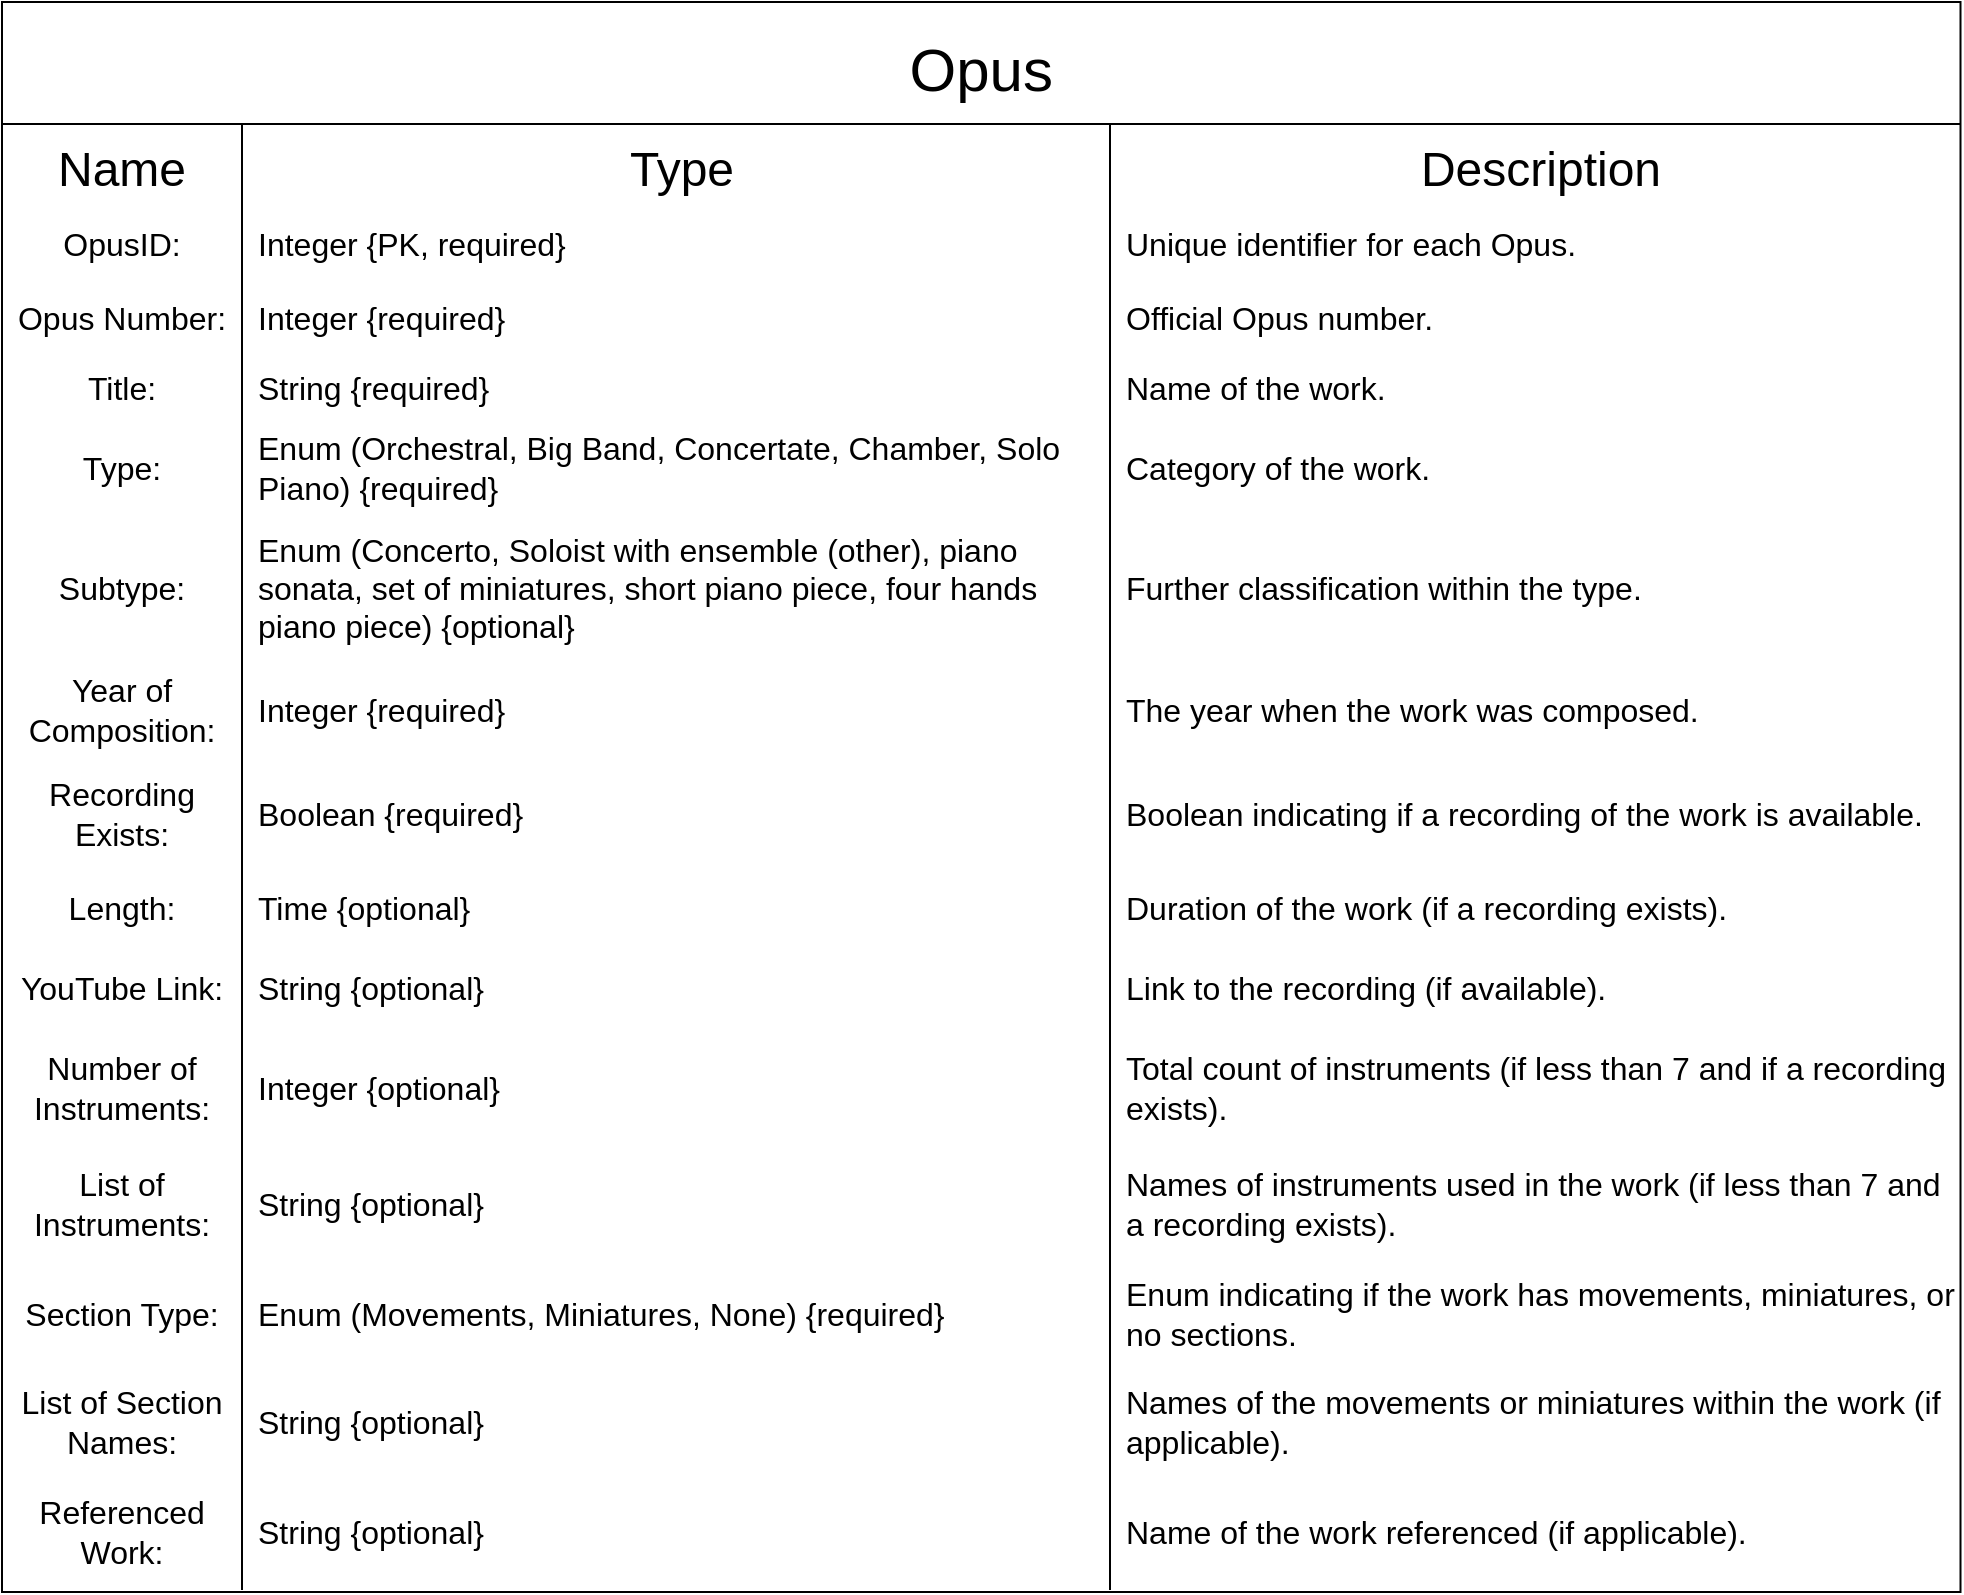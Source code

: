 <mxfile version="21.6.8" type="github">
  <diagram name="Page-1" id="4IrBOUdvrh_5Sq5YBgO_">
    <mxGraphModel dx="2505" dy="1277" grid="0" gridSize="10" guides="1" tooltips="1" connect="1" arrows="1" fold="1" page="0" pageScale="1" pageWidth="850" pageHeight="1100" math="0" shadow="0">
      <root>
        <mxCell id="0" />
        <mxCell id="1" parent="0" />
        <mxCell id="5cEYTImaFFyF1Rz-oEv8-1" value="Opus" style="shape=table;startSize=61;container=1;collapsible=0;childLayout=tableLayout;fixedRows=1;rowLines=0;fontStyle=0;strokeColor=default;fontSize=30;" vertex="1" parent="1">
          <mxGeometry x="-122" y="140" width="979.25" height="795.0" as="geometry" />
        </mxCell>
        <mxCell id="5cEYTImaFFyF1Rz-oEv8-58" style="shape=tableRow;horizontal=0;startSize=0;swimlaneHead=0;swimlaneBody=0;top=0;left=0;bottom=0;right=0;collapsible=0;dropTarget=0;fillColor=none;points=[[0,0.5],[1,0.5]];portConstraint=eastwest;strokeColor=inherit;fontSize=16;" vertex="1" parent="5cEYTImaFFyF1Rz-oEv8-1">
          <mxGeometry y="61" width="979.25" height="45" as="geometry" />
        </mxCell>
        <mxCell id="5cEYTImaFFyF1Rz-oEv8-59" value="Name" style="shape=partialRectangle;html=1;whiteSpace=wrap;connectable=0;fillColor=none;top=0;left=0;bottom=0;right=0;overflow=hidden;pointerEvents=1;strokeColor=inherit;fontSize=24;" vertex="1" parent="5cEYTImaFFyF1Rz-oEv8-58">
          <mxGeometry width="120" height="45" as="geometry">
            <mxRectangle width="120" height="45" as="alternateBounds" />
          </mxGeometry>
        </mxCell>
        <mxCell id="5cEYTImaFFyF1Rz-oEv8-60" value="Type" style="shape=partialRectangle;html=1;whiteSpace=wrap;connectable=0;fillColor=none;top=0;left=0;bottom=0;right=0;align=center;spacingLeft=6;overflow=hidden;strokeColor=inherit;fontSize=24;" vertex="1" parent="5cEYTImaFFyF1Rz-oEv8-58">
          <mxGeometry x="120" width="434" height="45" as="geometry">
            <mxRectangle width="434" height="45" as="alternateBounds" />
          </mxGeometry>
        </mxCell>
        <mxCell id="5cEYTImaFFyF1Rz-oEv8-61" value="Description" style="shape=partialRectangle;html=1;whiteSpace=wrap;connectable=0;fillColor=none;top=0;left=0;bottom=0;right=0;align=center;spacingLeft=6;overflow=hidden;strokeColor=inherit;fontSize=24;" vertex="1" parent="5cEYTImaFFyF1Rz-oEv8-58">
          <mxGeometry x="554" width="425" height="45" as="geometry">
            <mxRectangle width="425" height="45" as="alternateBounds" />
          </mxGeometry>
        </mxCell>
        <mxCell id="5cEYTImaFFyF1Rz-oEv8-2" value="" style="shape=tableRow;horizontal=0;startSize=0;swimlaneHead=0;swimlaneBody=0;top=0;left=0;bottom=0;right=0;collapsible=0;dropTarget=0;fillColor=none;points=[[0,0.5],[1,0.5]];portConstraint=eastwest;strokeColor=inherit;fontSize=16;" vertex="1" parent="5cEYTImaFFyF1Rz-oEv8-1">
          <mxGeometry y="106" width="979.25" height="30" as="geometry" />
        </mxCell>
        <mxCell id="5cEYTImaFFyF1Rz-oEv8-3" value="OpusID:" style="shape=partialRectangle;html=1;whiteSpace=wrap;connectable=0;fillColor=none;top=0;left=0;bottom=0;right=0;overflow=hidden;pointerEvents=1;strokeColor=inherit;fontSize=16;" vertex="1" parent="5cEYTImaFFyF1Rz-oEv8-2">
          <mxGeometry width="120" height="30" as="geometry">
            <mxRectangle width="120" height="30" as="alternateBounds" />
          </mxGeometry>
        </mxCell>
        <mxCell id="5cEYTImaFFyF1Rz-oEv8-4" value="Integer {PK, required}" style="shape=partialRectangle;html=1;whiteSpace=wrap;connectable=0;fillColor=none;top=0;left=0;bottom=0;right=0;align=left;spacingLeft=6;overflow=hidden;strokeColor=inherit;fontSize=16;" vertex="1" parent="5cEYTImaFFyF1Rz-oEv8-2">
          <mxGeometry x="120" width="434" height="30" as="geometry">
            <mxRectangle width="434" height="30" as="alternateBounds" />
          </mxGeometry>
        </mxCell>
        <mxCell id="5cEYTImaFFyF1Rz-oEv8-44" value="Unique identifier for each Opus." style="shape=partialRectangle;html=1;whiteSpace=wrap;connectable=0;fillColor=none;top=0;left=0;bottom=0;right=0;align=left;spacingLeft=6;overflow=hidden;strokeColor=inherit;fontSize=16;" vertex="1" parent="5cEYTImaFFyF1Rz-oEv8-2">
          <mxGeometry x="554" width="425" height="30" as="geometry">
            <mxRectangle width="425" height="30" as="alternateBounds" />
          </mxGeometry>
        </mxCell>
        <mxCell id="5cEYTImaFFyF1Rz-oEv8-5" value="" style="shape=tableRow;horizontal=0;startSize=0;swimlaneHead=0;swimlaneBody=0;top=0;left=0;bottom=0;right=0;collapsible=0;dropTarget=0;fillColor=none;points=[[0,0.5],[1,0.5]];portConstraint=eastwest;strokeColor=inherit;fontSize=16;" vertex="1" parent="5cEYTImaFFyF1Rz-oEv8-1">
          <mxGeometry y="136" width="979.25" height="43" as="geometry" />
        </mxCell>
        <mxCell id="5cEYTImaFFyF1Rz-oEv8-6" value="Opus Number:" style="shape=partialRectangle;html=1;whiteSpace=wrap;connectable=0;fillColor=none;top=0;left=0;bottom=0;right=0;overflow=hidden;strokeColor=inherit;fontSize=16;" vertex="1" parent="5cEYTImaFFyF1Rz-oEv8-5">
          <mxGeometry width="120" height="43" as="geometry">
            <mxRectangle width="120" height="43" as="alternateBounds" />
          </mxGeometry>
        </mxCell>
        <mxCell id="5cEYTImaFFyF1Rz-oEv8-7" value="Integer {required}" style="shape=partialRectangle;html=1;whiteSpace=wrap;connectable=0;fillColor=none;top=0;left=0;bottom=0;right=0;align=left;spacingLeft=6;overflow=hidden;strokeColor=inherit;fontSize=16;" vertex="1" parent="5cEYTImaFFyF1Rz-oEv8-5">
          <mxGeometry x="120" width="434" height="43" as="geometry">
            <mxRectangle width="434" height="43" as="alternateBounds" />
          </mxGeometry>
        </mxCell>
        <mxCell id="5cEYTImaFFyF1Rz-oEv8-45" value="Official Opus number." style="shape=partialRectangle;html=1;whiteSpace=wrap;connectable=0;fillColor=none;top=0;left=0;bottom=0;right=0;align=left;spacingLeft=6;overflow=hidden;strokeColor=inherit;fontSize=16;" vertex="1" parent="5cEYTImaFFyF1Rz-oEv8-5">
          <mxGeometry x="554" width="425" height="43" as="geometry">
            <mxRectangle width="425" height="43" as="alternateBounds" />
          </mxGeometry>
        </mxCell>
        <mxCell id="5cEYTImaFFyF1Rz-oEv8-8" value="" style="shape=tableRow;horizontal=0;startSize=0;swimlaneHead=0;swimlaneBody=0;top=0;left=0;bottom=0;right=0;collapsible=0;dropTarget=0;fillColor=none;points=[[0,0.5],[1,0.5]];portConstraint=eastwest;strokeColor=inherit;fontSize=16;" vertex="1" parent="5cEYTImaFFyF1Rz-oEv8-1">
          <mxGeometry y="179" width="979.25" height="28" as="geometry" />
        </mxCell>
        <mxCell id="5cEYTImaFFyF1Rz-oEv8-9" value="Title:" style="shape=partialRectangle;html=1;whiteSpace=wrap;connectable=0;fillColor=none;top=0;left=0;bottom=0;right=0;overflow=hidden;strokeColor=inherit;fontSize=16;" vertex="1" parent="5cEYTImaFFyF1Rz-oEv8-8">
          <mxGeometry width="120" height="28" as="geometry">
            <mxRectangle width="120" height="28" as="alternateBounds" />
          </mxGeometry>
        </mxCell>
        <mxCell id="5cEYTImaFFyF1Rz-oEv8-10" value="String {required}" style="shape=partialRectangle;html=1;whiteSpace=wrap;connectable=0;fillColor=none;top=0;left=0;bottom=0;right=0;align=left;spacingLeft=6;overflow=hidden;strokeColor=inherit;fontSize=16;" vertex="1" parent="5cEYTImaFFyF1Rz-oEv8-8">
          <mxGeometry x="120" width="434" height="28" as="geometry">
            <mxRectangle width="434" height="28" as="alternateBounds" />
          </mxGeometry>
        </mxCell>
        <mxCell id="5cEYTImaFFyF1Rz-oEv8-46" value="&lt;span style=&quot;color: rgb(0, 0, 0); font-family: Helvetica; font-size: 16px; font-style: normal; font-variant-ligatures: normal; font-variant-caps: normal; font-weight: 400; letter-spacing: normal; orphans: 2; text-align: left; text-indent: 0px; text-transform: none; widows: 2; word-spacing: 0px; -webkit-text-stroke-width: 0px; background-color: rgb(255, 255, 255); text-decoration-thickness: initial; text-decoration-style: initial; text-decoration-color: initial; float: none; display: inline !important;&quot;&gt;Name of the work.&lt;/span&gt;" style="shape=partialRectangle;html=1;whiteSpace=wrap;connectable=0;fillColor=none;top=0;left=0;bottom=0;right=0;align=left;spacingLeft=6;overflow=hidden;strokeColor=inherit;fontSize=16;" vertex="1" parent="5cEYTImaFFyF1Rz-oEv8-8">
          <mxGeometry x="554" width="425" height="28" as="geometry">
            <mxRectangle width="425" height="28" as="alternateBounds" />
          </mxGeometry>
        </mxCell>
        <mxCell id="5cEYTImaFFyF1Rz-oEv8-26" style="shape=tableRow;horizontal=0;startSize=0;swimlaneHead=0;swimlaneBody=0;top=0;left=0;bottom=0;right=0;collapsible=0;dropTarget=0;fillColor=none;points=[[0,0.5],[1,0.5]];portConstraint=eastwest;strokeColor=inherit;fontSize=16;" vertex="1" parent="5cEYTImaFFyF1Rz-oEv8-1">
          <mxGeometry y="207" width="979.25" height="51" as="geometry" />
        </mxCell>
        <mxCell id="5cEYTImaFFyF1Rz-oEv8-27" value="Type:" style="shape=partialRectangle;html=1;whiteSpace=wrap;connectable=0;fillColor=none;top=0;left=0;bottom=0;right=0;overflow=hidden;strokeColor=inherit;fontSize=16;" vertex="1" parent="5cEYTImaFFyF1Rz-oEv8-26">
          <mxGeometry width="120" height="51" as="geometry">
            <mxRectangle width="120" height="51" as="alternateBounds" />
          </mxGeometry>
        </mxCell>
        <mxCell id="5cEYTImaFFyF1Rz-oEv8-28" value="Enum (Orchestral, Big Band, Concertate, Chamber, Solo Piano) {required}" style="shape=partialRectangle;html=1;whiteSpace=wrap;connectable=0;fillColor=none;top=0;left=0;bottom=0;right=0;align=left;spacingLeft=6;overflow=hidden;strokeColor=inherit;fontSize=16;" vertex="1" parent="5cEYTImaFFyF1Rz-oEv8-26">
          <mxGeometry x="120" width="434" height="51" as="geometry">
            <mxRectangle width="434" height="51" as="alternateBounds" />
          </mxGeometry>
        </mxCell>
        <mxCell id="5cEYTImaFFyF1Rz-oEv8-47" value="&lt;span style=&quot;color: rgb(0, 0, 0); font-family: Helvetica; font-size: 16px; font-style: normal; font-variant-ligatures: normal; font-variant-caps: normal; font-weight: 400; letter-spacing: normal; orphans: 2; text-align: left; text-indent: 0px; text-transform: none; widows: 2; word-spacing: 0px; -webkit-text-stroke-width: 0px; background-color: rgb(255, 255, 255); text-decoration-thickness: initial; text-decoration-style: initial; text-decoration-color: initial; float: none; display: inline !important;&quot;&gt;Category of the work.&lt;/span&gt;" style="shape=partialRectangle;html=1;whiteSpace=wrap;connectable=0;fillColor=none;top=0;left=0;bottom=0;right=0;align=left;spacingLeft=6;overflow=hidden;strokeColor=inherit;fontSize=16;" vertex="1" parent="5cEYTImaFFyF1Rz-oEv8-26">
          <mxGeometry x="554" width="425" height="51" as="geometry">
            <mxRectangle width="425" height="51" as="alternateBounds" />
          </mxGeometry>
        </mxCell>
        <mxCell id="5cEYTImaFFyF1Rz-oEv8-23" style="shape=tableRow;horizontal=0;startSize=0;swimlaneHead=0;swimlaneBody=0;top=0;left=0;bottom=0;right=0;collapsible=0;dropTarget=0;fillColor=none;points=[[0,0.5],[1,0.5]];portConstraint=eastwest;strokeColor=inherit;fontSize=16;" vertex="1" parent="5cEYTImaFFyF1Rz-oEv8-1">
          <mxGeometry y="258" width="979.25" height="70" as="geometry" />
        </mxCell>
        <mxCell id="5cEYTImaFFyF1Rz-oEv8-24" value="Subtype:" style="shape=partialRectangle;html=1;whiteSpace=wrap;connectable=0;fillColor=none;top=0;left=0;bottom=0;right=0;overflow=hidden;strokeColor=inherit;fontSize=16;" vertex="1" parent="5cEYTImaFFyF1Rz-oEv8-23">
          <mxGeometry width="120" height="70" as="geometry">
            <mxRectangle width="120" height="70" as="alternateBounds" />
          </mxGeometry>
        </mxCell>
        <mxCell id="5cEYTImaFFyF1Rz-oEv8-25" value="Enum (Concerto, Soloist with ensemble (other), piano sonata, set of miniatures, short piano piece, four hands piano piece) {optional}" style="shape=partialRectangle;html=1;whiteSpace=wrap;connectable=0;fillColor=none;top=0;left=0;bottom=0;right=0;align=left;spacingLeft=6;overflow=hidden;strokeColor=inherit;fontSize=16;" vertex="1" parent="5cEYTImaFFyF1Rz-oEv8-23">
          <mxGeometry x="120" width="434" height="70" as="geometry">
            <mxRectangle width="434" height="70" as="alternateBounds" />
          </mxGeometry>
        </mxCell>
        <mxCell id="5cEYTImaFFyF1Rz-oEv8-48" value="&lt;span style=&quot;color: rgb(0, 0, 0); font-family: Helvetica; font-size: 16px; font-style: normal; font-variant-ligatures: normal; font-variant-caps: normal; font-weight: 400; letter-spacing: normal; orphans: 2; text-align: left; text-indent: 0px; text-transform: none; widows: 2; word-spacing: 0px; -webkit-text-stroke-width: 0px; background-color: rgb(255, 255, 255); text-decoration-thickness: initial; text-decoration-style: initial; text-decoration-color: initial; float: none; display: inline !important;&quot;&gt;Further classification within the type.&lt;/span&gt;" style="shape=partialRectangle;html=1;whiteSpace=wrap;connectable=0;fillColor=none;top=0;left=0;bottom=0;right=0;align=left;spacingLeft=6;overflow=hidden;strokeColor=inherit;fontSize=16;" vertex="1" parent="5cEYTImaFFyF1Rz-oEv8-23">
          <mxGeometry x="554" width="425" height="70" as="geometry">
            <mxRectangle width="425" height="70" as="alternateBounds" />
          </mxGeometry>
        </mxCell>
        <mxCell id="5cEYTImaFFyF1Rz-oEv8-20" style="shape=tableRow;horizontal=0;startSize=0;swimlaneHead=0;swimlaneBody=0;top=0;left=0;bottom=0;right=0;collapsible=0;dropTarget=0;fillColor=none;points=[[0,0.5],[1,0.5]];portConstraint=eastwest;strokeColor=inherit;fontSize=16;" vertex="1" parent="5cEYTImaFFyF1Rz-oEv8-1">
          <mxGeometry y="328" width="979.25" height="51" as="geometry" />
        </mxCell>
        <mxCell id="5cEYTImaFFyF1Rz-oEv8-21" value="Year of Composition:" style="shape=partialRectangle;html=1;whiteSpace=wrap;connectable=0;fillColor=none;top=0;left=0;bottom=0;right=0;overflow=hidden;strokeColor=inherit;fontSize=16;" vertex="1" parent="5cEYTImaFFyF1Rz-oEv8-20">
          <mxGeometry width="120" height="51" as="geometry">
            <mxRectangle width="120" height="51" as="alternateBounds" />
          </mxGeometry>
        </mxCell>
        <mxCell id="5cEYTImaFFyF1Rz-oEv8-22" value="Integer {required}" style="shape=partialRectangle;html=1;whiteSpace=wrap;connectable=0;fillColor=none;top=0;left=0;bottom=0;right=0;align=left;spacingLeft=6;overflow=hidden;strokeColor=inherit;fontSize=16;" vertex="1" parent="5cEYTImaFFyF1Rz-oEv8-20">
          <mxGeometry x="120" width="434" height="51" as="geometry">
            <mxRectangle width="434" height="51" as="alternateBounds" />
          </mxGeometry>
        </mxCell>
        <mxCell id="5cEYTImaFFyF1Rz-oEv8-49" value="&lt;span style=&quot;color: rgb(0, 0, 0); font-family: Helvetica; font-size: 16px; font-style: normal; font-variant-ligatures: normal; font-variant-caps: normal; font-weight: 400; letter-spacing: normal; orphans: 2; text-align: left; text-indent: 0px; text-transform: none; widows: 2; word-spacing: 0px; -webkit-text-stroke-width: 0px; background-color: rgb(255, 255, 255); text-decoration-thickness: initial; text-decoration-style: initial; text-decoration-color: initial; float: none; display: inline !important;&quot;&gt;The year when the work was composed.&lt;/span&gt;" style="shape=partialRectangle;html=1;whiteSpace=wrap;connectable=0;fillColor=none;top=0;left=0;bottom=0;right=0;align=left;spacingLeft=6;overflow=hidden;strokeColor=inherit;fontSize=16;" vertex="1" parent="5cEYTImaFFyF1Rz-oEv8-20">
          <mxGeometry x="554" width="425" height="51" as="geometry">
            <mxRectangle width="425" height="51" as="alternateBounds" />
          </mxGeometry>
        </mxCell>
        <mxCell id="5cEYTImaFFyF1Rz-oEv8-17" style="shape=tableRow;horizontal=0;startSize=0;swimlaneHead=0;swimlaneBody=0;top=0;left=0;bottom=0;right=0;collapsible=0;dropTarget=0;fillColor=none;points=[[0,0.5],[1,0.5]];portConstraint=eastwest;strokeColor=inherit;fontSize=16;" vertex="1" parent="5cEYTImaFFyF1Rz-oEv8-1">
          <mxGeometry y="379" width="979.25" height="53" as="geometry" />
        </mxCell>
        <mxCell id="5cEYTImaFFyF1Rz-oEv8-18" value="Recording Exists:" style="shape=partialRectangle;html=1;whiteSpace=wrap;connectable=0;fillColor=none;top=0;left=0;bottom=0;right=0;overflow=hidden;strokeColor=inherit;fontSize=16;" vertex="1" parent="5cEYTImaFFyF1Rz-oEv8-17">
          <mxGeometry width="120" height="53" as="geometry">
            <mxRectangle width="120" height="53" as="alternateBounds" />
          </mxGeometry>
        </mxCell>
        <mxCell id="5cEYTImaFFyF1Rz-oEv8-19" value="Boolean {required}" style="shape=partialRectangle;html=1;whiteSpace=wrap;connectable=0;fillColor=none;top=0;left=0;bottom=0;right=0;align=left;spacingLeft=6;overflow=hidden;strokeColor=inherit;fontSize=16;" vertex="1" parent="5cEYTImaFFyF1Rz-oEv8-17">
          <mxGeometry x="120" width="434" height="53" as="geometry">
            <mxRectangle width="434" height="53" as="alternateBounds" />
          </mxGeometry>
        </mxCell>
        <mxCell id="5cEYTImaFFyF1Rz-oEv8-50" value="&lt;span style=&quot;color: rgb(0, 0, 0); font-family: Helvetica; font-size: 16px; font-style: normal; font-variant-ligatures: normal; font-variant-caps: normal; font-weight: 400; letter-spacing: normal; orphans: 2; text-align: left; text-indent: 0px; text-transform: none; widows: 2; word-spacing: 0px; -webkit-text-stroke-width: 0px; background-color: rgb(255, 255, 255); text-decoration-thickness: initial; text-decoration-style: initial; text-decoration-color: initial; float: none; display: inline !important;&quot;&gt;Boolean indicating if a recording of the work is available.&lt;/span&gt;" style="shape=partialRectangle;html=1;whiteSpace=wrap;connectable=0;fillColor=none;top=0;left=0;bottom=0;right=0;align=left;spacingLeft=6;overflow=hidden;strokeColor=inherit;fontSize=16;" vertex="1" parent="5cEYTImaFFyF1Rz-oEv8-17">
          <mxGeometry x="554" width="425" height="53" as="geometry">
            <mxRectangle width="425" height="53" as="alternateBounds" />
          </mxGeometry>
        </mxCell>
        <mxCell id="5cEYTImaFFyF1Rz-oEv8-14" style="shape=tableRow;horizontal=0;startSize=0;swimlaneHead=0;swimlaneBody=0;top=0;left=0;bottom=0;right=0;collapsible=0;dropTarget=0;fillColor=none;points=[[0,0.5],[1,0.5]];portConstraint=eastwest;strokeColor=inherit;fontSize=16;" vertex="1" parent="5cEYTImaFFyF1Rz-oEv8-1">
          <mxGeometry y="432" width="979.25" height="41" as="geometry" />
        </mxCell>
        <mxCell id="5cEYTImaFFyF1Rz-oEv8-15" value="Length:" style="shape=partialRectangle;html=1;whiteSpace=wrap;connectable=0;fillColor=none;top=0;left=0;bottom=0;right=0;overflow=hidden;strokeColor=inherit;fontSize=16;" vertex="1" parent="5cEYTImaFFyF1Rz-oEv8-14">
          <mxGeometry width="120" height="41" as="geometry">
            <mxRectangle width="120" height="41" as="alternateBounds" />
          </mxGeometry>
        </mxCell>
        <mxCell id="5cEYTImaFFyF1Rz-oEv8-16" value="Time {optional}" style="shape=partialRectangle;html=1;whiteSpace=wrap;connectable=0;fillColor=none;top=0;left=0;bottom=0;right=0;align=left;spacingLeft=6;overflow=hidden;strokeColor=inherit;fontSize=16;" vertex="1" parent="5cEYTImaFFyF1Rz-oEv8-14">
          <mxGeometry x="120" width="434" height="41" as="geometry">
            <mxRectangle width="434" height="41" as="alternateBounds" />
          </mxGeometry>
        </mxCell>
        <mxCell id="5cEYTImaFFyF1Rz-oEv8-51" value="Duration of the work (if a recording exists)." style="shape=partialRectangle;html=1;whiteSpace=wrap;connectable=0;fillColor=none;top=0;left=0;bottom=0;right=0;align=left;spacingLeft=6;overflow=hidden;strokeColor=inherit;fontSize=16;" vertex="1" parent="5cEYTImaFFyF1Rz-oEv8-14">
          <mxGeometry x="554" width="425" height="41" as="geometry">
            <mxRectangle width="425" height="41" as="alternateBounds" />
          </mxGeometry>
        </mxCell>
        <mxCell id="5cEYTImaFFyF1Rz-oEv8-11" style="shape=tableRow;horizontal=0;startSize=0;swimlaneHead=0;swimlaneBody=0;top=0;left=0;bottom=0;right=0;collapsible=0;dropTarget=0;fillColor=none;points=[[0,0.5],[1,0.5]];portConstraint=eastwest;strokeColor=inherit;fontSize=16;" vertex="1" parent="5cEYTImaFFyF1Rz-oEv8-1">
          <mxGeometry y="473" width="979.25" height="40" as="geometry" />
        </mxCell>
        <mxCell id="5cEYTImaFFyF1Rz-oEv8-12" value="YouTube Link:" style="shape=partialRectangle;html=1;whiteSpace=wrap;connectable=0;fillColor=none;top=0;left=0;bottom=0;right=0;overflow=hidden;strokeColor=inherit;fontSize=16;" vertex="1" parent="5cEYTImaFFyF1Rz-oEv8-11">
          <mxGeometry width="120" height="40" as="geometry">
            <mxRectangle width="120" height="40" as="alternateBounds" />
          </mxGeometry>
        </mxCell>
        <mxCell id="5cEYTImaFFyF1Rz-oEv8-13" value="String {optional}" style="shape=partialRectangle;html=1;whiteSpace=wrap;connectable=0;fillColor=none;top=0;left=0;bottom=0;right=0;align=left;spacingLeft=6;overflow=hidden;strokeColor=inherit;fontSize=16;" vertex="1" parent="5cEYTImaFFyF1Rz-oEv8-11">
          <mxGeometry x="120" width="434" height="40" as="geometry">
            <mxRectangle width="434" height="40" as="alternateBounds" />
          </mxGeometry>
        </mxCell>
        <mxCell id="5cEYTImaFFyF1Rz-oEv8-52" value="Link to the recording (if available)." style="shape=partialRectangle;html=1;whiteSpace=wrap;connectable=0;fillColor=none;top=0;left=0;bottom=0;right=0;align=left;spacingLeft=6;overflow=hidden;strokeColor=inherit;fontSize=16;" vertex="1" parent="5cEYTImaFFyF1Rz-oEv8-11">
          <mxGeometry x="554" width="425" height="40" as="geometry">
            <mxRectangle width="425" height="40" as="alternateBounds" />
          </mxGeometry>
        </mxCell>
        <mxCell id="5cEYTImaFFyF1Rz-oEv8-41" style="shape=tableRow;horizontal=0;startSize=0;swimlaneHead=0;swimlaneBody=0;top=0;left=0;bottom=0;right=0;collapsible=0;dropTarget=0;fillColor=none;points=[[0,0.5],[1,0.5]];portConstraint=eastwest;strokeColor=inherit;fontSize=16;" vertex="1" parent="5cEYTImaFFyF1Rz-oEv8-1">
          <mxGeometry y="513" width="979.25" height="60" as="geometry" />
        </mxCell>
        <mxCell id="5cEYTImaFFyF1Rz-oEv8-42" value="Number of Instruments:" style="shape=partialRectangle;html=1;whiteSpace=wrap;connectable=0;fillColor=none;top=0;left=0;bottom=0;right=0;overflow=hidden;strokeColor=inherit;fontSize=16;" vertex="1" parent="5cEYTImaFFyF1Rz-oEv8-41">
          <mxGeometry width="120" height="60" as="geometry">
            <mxRectangle width="120" height="60" as="alternateBounds" />
          </mxGeometry>
        </mxCell>
        <mxCell id="5cEYTImaFFyF1Rz-oEv8-43" value="Integer {optional}" style="shape=partialRectangle;html=1;whiteSpace=wrap;connectable=0;fillColor=none;top=0;left=0;bottom=0;right=0;align=left;spacingLeft=6;overflow=hidden;strokeColor=inherit;fontSize=16;" vertex="1" parent="5cEYTImaFFyF1Rz-oEv8-41">
          <mxGeometry x="120" width="434" height="60" as="geometry">
            <mxRectangle width="434" height="60" as="alternateBounds" />
          </mxGeometry>
        </mxCell>
        <mxCell id="5cEYTImaFFyF1Rz-oEv8-53" value="Total count of instruments (if less than 7 and if a recording exists)." style="shape=partialRectangle;html=1;whiteSpace=wrap;connectable=0;fillColor=none;top=0;left=0;bottom=0;right=0;align=left;spacingLeft=6;overflow=hidden;strokeColor=inherit;fontSize=16;" vertex="1" parent="5cEYTImaFFyF1Rz-oEv8-41">
          <mxGeometry x="554" width="425" height="60" as="geometry">
            <mxRectangle width="425" height="60" as="alternateBounds" />
          </mxGeometry>
        </mxCell>
        <mxCell id="5cEYTImaFFyF1Rz-oEv8-38" style="shape=tableRow;horizontal=0;startSize=0;swimlaneHead=0;swimlaneBody=0;top=0;left=0;bottom=0;right=0;collapsible=0;dropTarget=0;fillColor=none;points=[[0,0.5],[1,0.5]];portConstraint=eastwest;strokeColor=inherit;fontSize=16;" vertex="1" parent="5cEYTImaFFyF1Rz-oEv8-1">
          <mxGeometry y="573" width="979.25" height="56" as="geometry" />
        </mxCell>
        <mxCell id="5cEYTImaFFyF1Rz-oEv8-39" value="List of Instruments:" style="shape=partialRectangle;html=1;whiteSpace=wrap;connectable=0;fillColor=none;top=0;left=0;bottom=0;right=0;overflow=hidden;strokeColor=inherit;fontSize=16;" vertex="1" parent="5cEYTImaFFyF1Rz-oEv8-38">
          <mxGeometry width="120" height="56" as="geometry">
            <mxRectangle width="120" height="56" as="alternateBounds" />
          </mxGeometry>
        </mxCell>
        <mxCell id="5cEYTImaFFyF1Rz-oEv8-40" value="String {optional}" style="shape=partialRectangle;html=1;whiteSpace=wrap;connectable=0;fillColor=none;top=0;left=0;bottom=0;right=0;align=left;spacingLeft=6;overflow=hidden;strokeColor=inherit;fontSize=16;" vertex="1" parent="5cEYTImaFFyF1Rz-oEv8-38">
          <mxGeometry x="120" width="434" height="56" as="geometry">
            <mxRectangle width="434" height="56" as="alternateBounds" />
          </mxGeometry>
        </mxCell>
        <mxCell id="5cEYTImaFFyF1Rz-oEv8-54" value="Names of instruments used in the work (if less than 7 and a recording exists)." style="shape=partialRectangle;html=1;whiteSpace=wrap;connectable=0;fillColor=none;top=0;left=0;bottom=0;right=0;align=left;spacingLeft=6;overflow=hidden;strokeColor=inherit;fontSize=16;" vertex="1" parent="5cEYTImaFFyF1Rz-oEv8-38">
          <mxGeometry x="554" width="425" height="56" as="geometry">
            <mxRectangle width="425" height="56" as="alternateBounds" />
          </mxGeometry>
        </mxCell>
        <mxCell id="5cEYTImaFFyF1Rz-oEv8-35" style="shape=tableRow;horizontal=0;startSize=0;swimlaneHead=0;swimlaneBody=0;top=0;left=0;bottom=0;right=0;collapsible=0;dropTarget=0;fillColor=none;points=[[0,0.5],[1,0.5]];portConstraint=eastwest;strokeColor=inherit;fontSize=16;" vertex="1" parent="5cEYTImaFFyF1Rz-oEv8-1">
          <mxGeometry y="629" width="979.25" height="54" as="geometry" />
        </mxCell>
        <mxCell id="5cEYTImaFFyF1Rz-oEv8-36" value="Section Type:" style="shape=partialRectangle;html=1;whiteSpace=wrap;connectable=0;fillColor=none;top=0;left=0;bottom=0;right=0;overflow=hidden;strokeColor=inherit;fontSize=16;" vertex="1" parent="5cEYTImaFFyF1Rz-oEv8-35">
          <mxGeometry width="120" height="54" as="geometry">
            <mxRectangle width="120" height="54" as="alternateBounds" />
          </mxGeometry>
        </mxCell>
        <mxCell id="5cEYTImaFFyF1Rz-oEv8-37" value="Enum (Movements, Miniatures, None) {required}" style="shape=partialRectangle;html=1;whiteSpace=wrap;connectable=0;fillColor=none;top=0;left=0;bottom=0;right=0;align=left;spacingLeft=6;overflow=hidden;strokeColor=inherit;fontSize=16;" vertex="1" parent="5cEYTImaFFyF1Rz-oEv8-35">
          <mxGeometry x="120" width="434" height="54" as="geometry">
            <mxRectangle width="434" height="54" as="alternateBounds" />
          </mxGeometry>
        </mxCell>
        <mxCell id="5cEYTImaFFyF1Rz-oEv8-55" value="Enum indicating if the work has movements, miniatures, or no sections." style="shape=partialRectangle;html=1;whiteSpace=wrap;connectable=0;fillColor=none;top=0;left=0;bottom=0;right=0;align=left;spacingLeft=6;overflow=hidden;strokeColor=inherit;fontSize=16;" vertex="1" parent="5cEYTImaFFyF1Rz-oEv8-35">
          <mxGeometry x="554" width="425" height="54" as="geometry">
            <mxRectangle width="425" height="54" as="alternateBounds" />
          </mxGeometry>
        </mxCell>
        <mxCell id="5cEYTImaFFyF1Rz-oEv8-32" style="shape=tableRow;horizontal=0;startSize=0;swimlaneHead=0;swimlaneBody=0;top=0;left=0;bottom=0;right=0;collapsible=0;dropTarget=0;fillColor=none;points=[[0,0.5],[1,0.5]];portConstraint=eastwest;strokeColor=inherit;fontSize=16;" vertex="1" parent="5cEYTImaFFyF1Rz-oEv8-1">
          <mxGeometry y="683" width="979.25" height="53" as="geometry" />
        </mxCell>
        <mxCell id="5cEYTImaFFyF1Rz-oEv8-33" value="List of Section Names:" style="shape=partialRectangle;html=1;whiteSpace=wrap;connectable=0;fillColor=none;top=0;left=0;bottom=0;right=0;overflow=hidden;strokeColor=inherit;fontSize=16;" vertex="1" parent="5cEYTImaFFyF1Rz-oEv8-32">
          <mxGeometry width="120" height="53" as="geometry">
            <mxRectangle width="120" height="53" as="alternateBounds" />
          </mxGeometry>
        </mxCell>
        <mxCell id="5cEYTImaFFyF1Rz-oEv8-34" value="String {optional}" style="shape=partialRectangle;html=1;whiteSpace=wrap;connectable=0;fillColor=none;top=0;left=0;bottom=0;right=0;align=left;spacingLeft=6;overflow=hidden;strokeColor=inherit;fontSize=16;" vertex="1" parent="5cEYTImaFFyF1Rz-oEv8-32">
          <mxGeometry x="120" width="434" height="53" as="geometry">
            <mxRectangle width="434" height="53" as="alternateBounds" />
          </mxGeometry>
        </mxCell>
        <mxCell id="5cEYTImaFFyF1Rz-oEv8-56" value="Names of the movements or miniatures within the work (if applicable)." style="shape=partialRectangle;html=1;whiteSpace=wrap;connectable=0;fillColor=none;top=0;left=0;bottom=0;right=0;align=left;spacingLeft=6;overflow=hidden;strokeColor=inherit;fontSize=16;" vertex="1" parent="5cEYTImaFFyF1Rz-oEv8-32">
          <mxGeometry x="554" width="425" height="53" as="geometry">
            <mxRectangle width="425" height="53" as="alternateBounds" />
          </mxGeometry>
        </mxCell>
        <mxCell id="5cEYTImaFFyF1Rz-oEv8-29" style="shape=tableRow;horizontal=0;startSize=0;swimlaneHead=0;swimlaneBody=0;top=0;left=0;bottom=0;right=0;collapsible=0;dropTarget=0;fillColor=none;points=[[0,0.5],[1,0.5]];portConstraint=eastwest;strokeColor=inherit;fontSize=16;" vertex="1" parent="5cEYTImaFFyF1Rz-oEv8-1">
          <mxGeometry y="736" width="979.25" height="58" as="geometry" />
        </mxCell>
        <mxCell id="5cEYTImaFFyF1Rz-oEv8-30" value="Referenced Work:" style="shape=partialRectangle;html=1;whiteSpace=wrap;connectable=0;fillColor=none;top=0;left=0;bottom=0;right=0;overflow=hidden;strokeColor=inherit;fontSize=16;" vertex="1" parent="5cEYTImaFFyF1Rz-oEv8-29">
          <mxGeometry width="120" height="58" as="geometry">
            <mxRectangle width="120" height="58" as="alternateBounds" />
          </mxGeometry>
        </mxCell>
        <mxCell id="5cEYTImaFFyF1Rz-oEv8-31" value="String {optional}" style="shape=partialRectangle;html=1;whiteSpace=wrap;connectable=0;fillColor=none;top=0;left=0;bottom=0;right=0;align=left;spacingLeft=6;overflow=hidden;strokeColor=inherit;fontSize=16;" vertex="1" parent="5cEYTImaFFyF1Rz-oEv8-29">
          <mxGeometry x="120" width="434" height="58" as="geometry">
            <mxRectangle width="434" height="58" as="alternateBounds" />
          </mxGeometry>
        </mxCell>
        <mxCell id="5cEYTImaFFyF1Rz-oEv8-57" value="Name of the work referenced (if applicable)." style="shape=partialRectangle;html=1;whiteSpace=wrap;connectable=0;fillColor=none;top=0;left=0;bottom=0;right=0;align=left;spacingLeft=6;overflow=hidden;strokeColor=inherit;fontSize=16;" vertex="1" parent="5cEYTImaFFyF1Rz-oEv8-29">
          <mxGeometry x="554" width="425" height="58" as="geometry">
            <mxRectangle width="425" height="58" as="alternateBounds" />
          </mxGeometry>
        </mxCell>
      </root>
    </mxGraphModel>
  </diagram>
</mxfile>
